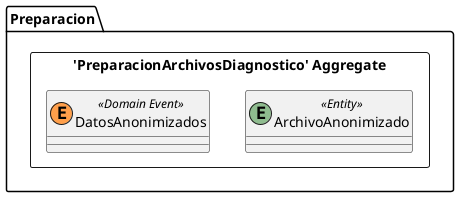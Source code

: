 @startuml

skinparam componentStyle uml2

package Preparacion {
	package "'PreparacionArchivosDiagnostico' Aggregate" <<Rectangle>> {
		class ArchivoAnonimizado <<(E,DarkSeaGreen) Entity>> {
		}
		class DatosAnonimizados <<(E,#ff9f4b) Domain Event>> {
		}
	}
}


@enduml
